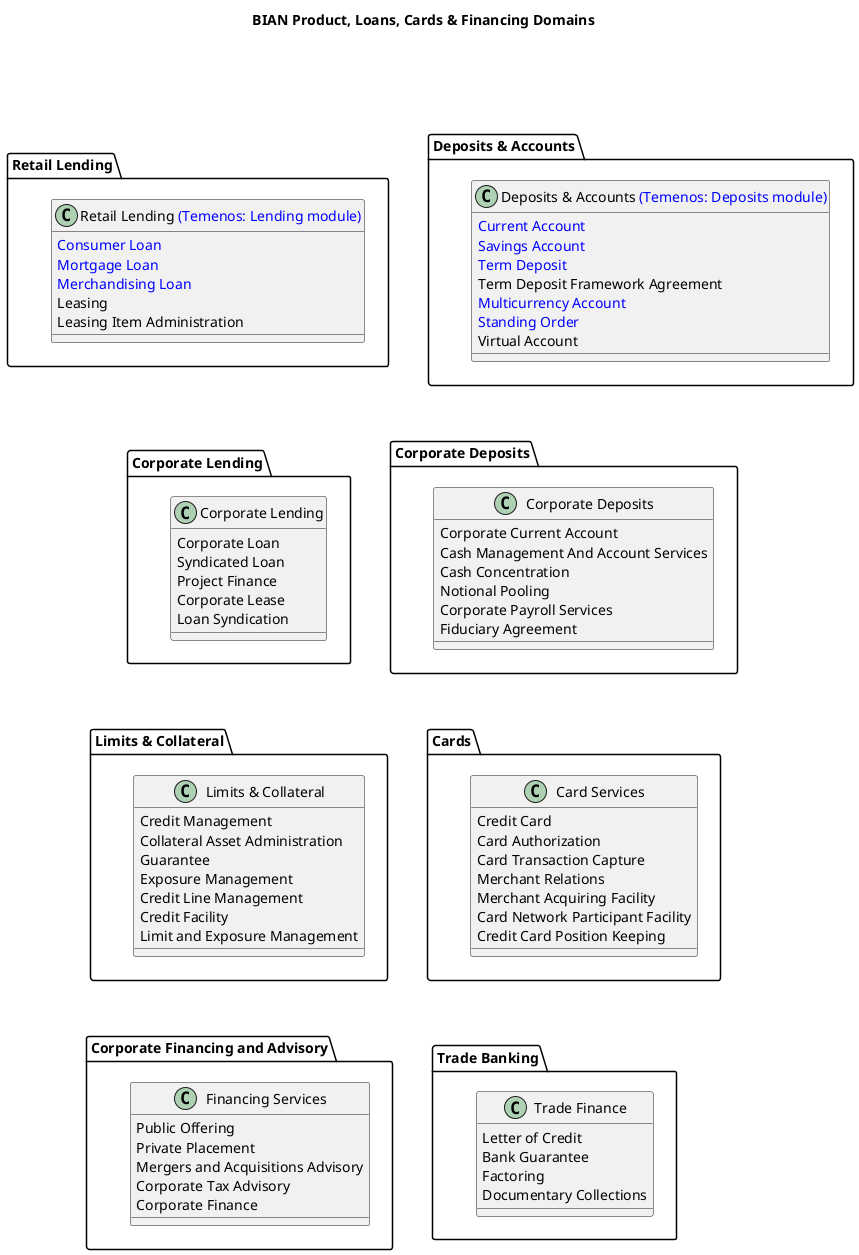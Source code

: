 @startuml BIAN Product, Loans, Cards & Financing

title BIAN Product, Loans, Cards & Financing Domains

!define LAYOUT top to bottom direction

' Row 1 - Deposits & Retail Lending
together {
  package "Deposits & Accounts" as DEP {
    class "Deposits & Accounts <color:#0000FF>(Temenos: Deposits module)</color>" as DEP_SVC {
      <color:#0000FF>Current Account</color>
      <color:#0000FF>Savings Account</color>
      <color:#0000FF>Term Deposit</color>
      Term Deposit Framework Agreement
      <color:#0000FF>Multicurrency Account</color>
      <color:#0000FF>Standing Order</color>
      Virtual Account
    }
  }

  package "Retail Lending" as RETAIL_LENDING_PKG {
    class "Retail Lending <color:#0000FF>(Temenos: Lending module)</color>" as RETAIL_LENDING {
      <color:#0000FF>Consumer Loan</color>
      <color:#0000FF>Mortgage Loan</color>
      <color:#0000FF>Merchandising Loan</color>
      Leasing
      Leasing Item Administration
    }
  }
}

' Row 2 - Corporate Services
together {
  package "Corporate Deposits" as CORP_BANKING_PKG {
    class "Corporate Deposits" as CORP {
      Corporate Current Account
      Cash Management And Account Services
      Cash Concentration
      Notional Pooling
      Corporate Payroll Services
      Fiduciary Agreement
    }
  }

  package "Corporate Lending" as CORP_LENDING_PKG {
    class "Corporate Lending" as CORP_LENDING {
      Corporate Loan
      Syndicated Loan
      Project Finance
      Corporate Lease
      Loan Syndication
    }
  }
}

' Row 3 - Risk & Cards
together {
  package "Limits & Collateral" as LIMITS_COLLATERAL_PKG {
    class "Limits & Collateral" as LIMITS_COLLATERAL {
      Credit Management
      Collateral Asset Administration
      Guarantee
      Exposure Management
      Credit Line Management
      Credit Facility
      Limit and Exposure Management
    }
  }

  package "Cards" as CARDS {
    class "Card Services" as CARD_SVC {
      Credit Card
      Card Authorization
      Card Transaction Capture
      Merchant Relations
      Merchant Acquiring Facility
      Card Network Participant Facility
      Credit Card Position Keeping
    }
  }
}

' Row 4 - Financing & Trade
together {
  package "Corporate Financing and Advisory" as CORP_FIN {
    class "Financing Services" as FIN_SVC {
      Public Offering
      Private Placement
      Mergers and Acquisitions Advisory
      Corporate Tax Advisory
      Corporate Finance
    }
  }

  package "Trade Banking" as TRADE {
    class "Trade Finance" as TRADE_FIN {
      Letter of Credit
      Bank Guarantee
      Factoring
      Documentary Collections
    }
  }
}

' Layout positioning for 2x4 grid
' Row 1 connections
DEP -[hidden]right- RETAIL_LENDING_PKG

' Row 2 connections
CORP_BANKING_PKG -[hidden]right- CORP_LENDING_PKG

' Row 3 connections
LIMITS_COLLATERAL_PKG -[hidden]right- CARDS

' Row 4 connections
CORP_FIN -[hidden]right- TRADE

' Vertical connections between rows
DEP -[hidden]down- CORP_BANKING_PKG
RETAIL_LENDING_PKG -[hidden]down- CORP_LENDING_PKG
CORP_LENDING_PKG -[hidden]down- LIMITS_COLLATERAL_PKG
CORP_BANKING_PKG -[hidden]down- CARDS
LIMITS_COLLATERAL_PKG -[hidden]down- CORP_FIN
CARDS -[hidden]down- TRADE

@enduml